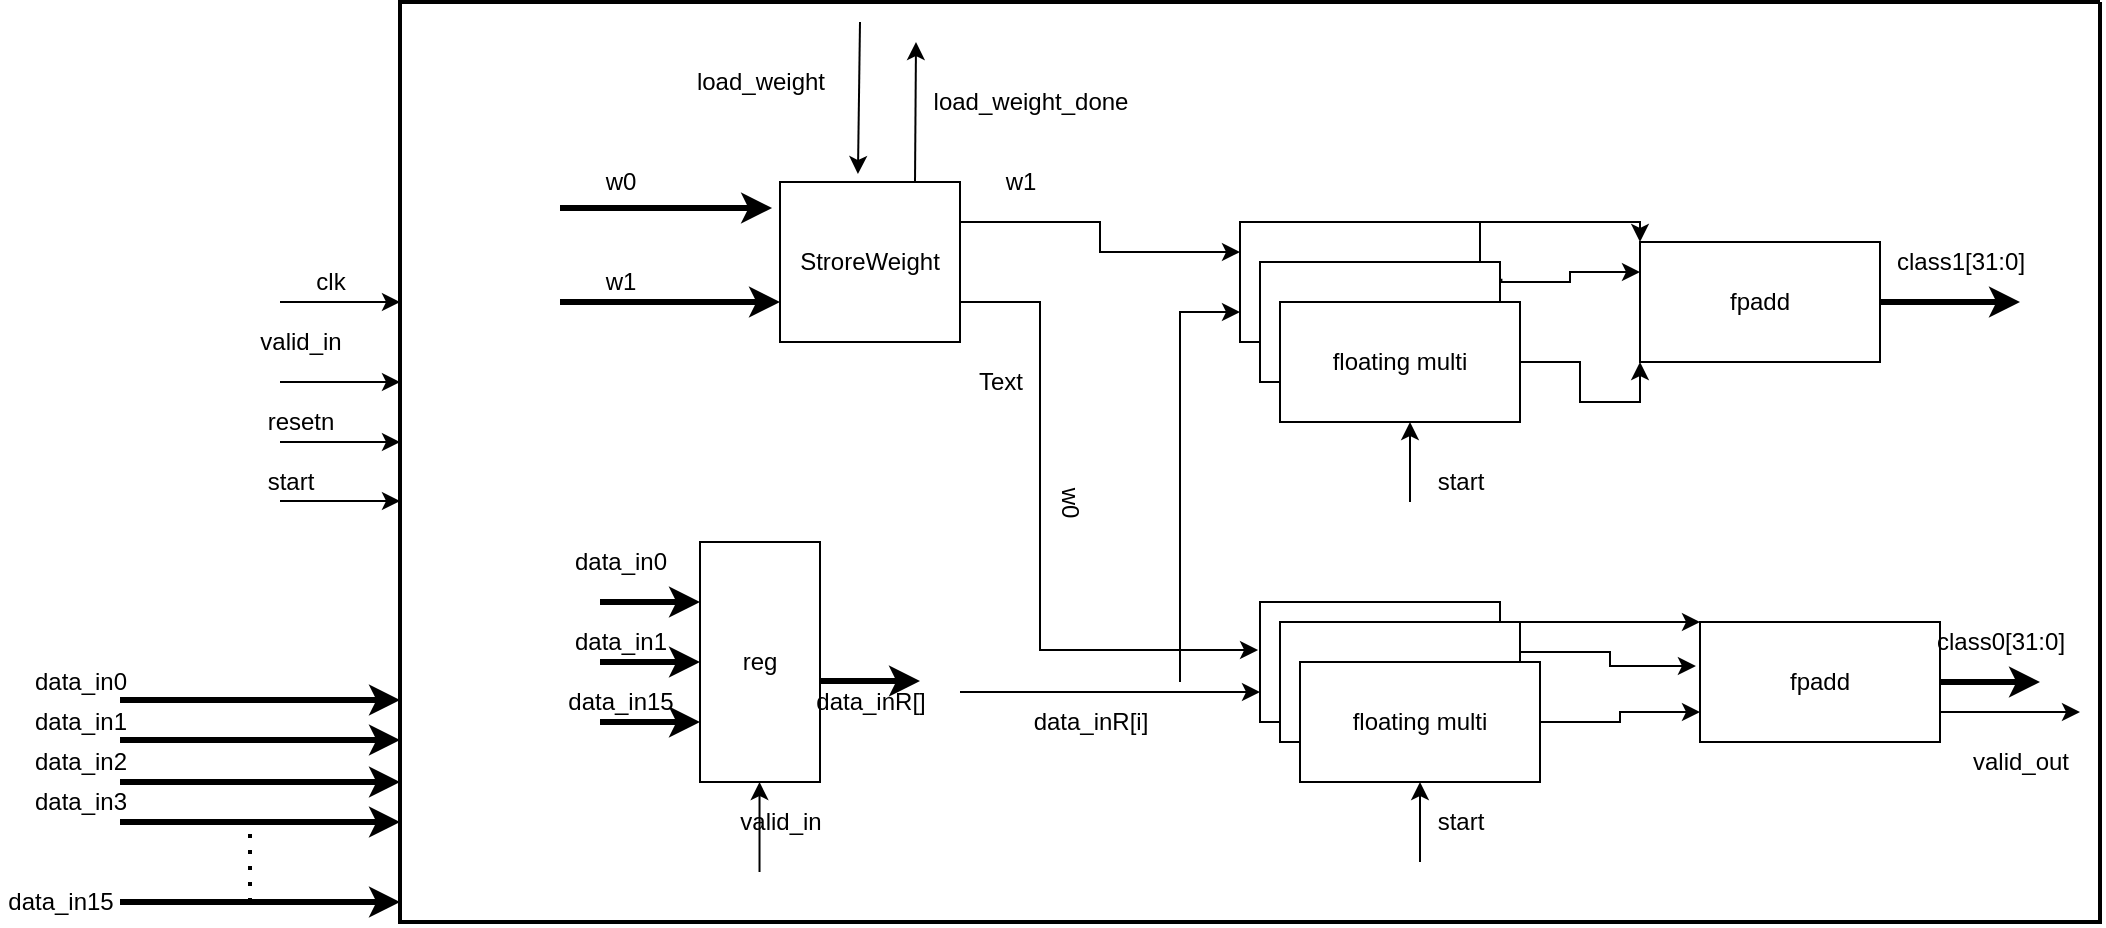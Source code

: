 <mxfile version="20.0.1" type="device"><diagram id="sKjZkaJroCZSpFqZaBKV" name="Page-1"><mxGraphModel dx="1375" dy="1364" grid="1" gridSize="10" guides="1" tooltips="1" connect="1" arrows="1" fold="1" page="1" pageScale="1" pageWidth="850" pageHeight="1100" math="0" shadow="0"><root><mxCell id="0"/><mxCell id="1" parent="0"/><mxCell id="O81hEgOEnYMPLG0WsyhO-16" style="edgeStyle=orthogonalEdgeStyle;rounded=0;orthogonalLoop=1;jettySize=auto;html=1;exitX=0.75;exitY=0;exitDx=0;exitDy=0;entryX=-0.008;entryY=0.4;entryDx=0;entryDy=0;entryPerimeter=0;" parent="1" source="O81hEgOEnYMPLG0WsyhO-1" target="O81hEgOEnYMPLG0WsyhO-10" edge="1"><mxGeometry relative="1" as="geometry"><Array as="points"><mxPoint x="340" y="100"/><mxPoint x="340" y="274"/></Array></mxGeometry></mxCell><mxCell id="O81hEgOEnYMPLG0WsyhO-18" style="edgeStyle=orthogonalEdgeStyle;rounded=0;orthogonalLoop=1;jettySize=auto;html=1;exitX=0.25;exitY=0;exitDx=0;exitDy=0;entryX=0;entryY=0.25;entryDx=0;entryDy=0;" parent="1" source="O81hEgOEnYMPLG0WsyhO-1" target="O81hEgOEnYMPLG0WsyhO-13" edge="1"><mxGeometry relative="1" as="geometry"/></mxCell><mxCell id="O81hEgOEnYMPLG0WsyhO-1" value="StroreWeight" style="rounded=0;whiteSpace=wrap;html=1;direction=south;" parent="1" vertex="1"><mxGeometry x="210" y="40" width="90" height="80" as="geometry"/></mxCell><mxCell id="O81hEgOEnYMPLG0WsyhO-3" value="" style="endArrow=classic;html=1;rounded=0;entryX=0.163;entryY=1.044;entryDx=0;entryDy=0;entryPerimeter=0;strokeWidth=3;" parent="1" target="O81hEgOEnYMPLG0WsyhO-1" edge="1"><mxGeometry width="50" height="50" relative="1" as="geometry"><mxPoint x="100" y="53" as="sourcePoint"/><mxPoint x="450" y="260" as="targetPoint"/></mxGeometry></mxCell><mxCell id="O81hEgOEnYMPLG0WsyhO-4" value="w0" style="text;html=1;align=center;verticalAlign=middle;resizable=0;points=[];autosize=1;strokeColor=none;fillColor=none;" parent="1" vertex="1"><mxGeometry x="115" y="30" width="30" height="20" as="geometry"/></mxCell><mxCell id="O81hEgOEnYMPLG0WsyhO-5" value="" style="endArrow=classic;html=1;rounded=0;entryX=0.75;entryY=1;entryDx=0;entryDy=0;strokeWidth=3;" parent="1" target="O81hEgOEnYMPLG0WsyhO-1" edge="1"><mxGeometry width="50" height="50" relative="1" as="geometry"><mxPoint x="100" y="100" as="sourcePoint"/><mxPoint x="450" y="260" as="targetPoint"/></mxGeometry></mxCell><mxCell id="O81hEgOEnYMPLG0WsyhO-6" value="w1" style="text;html=1;align=center;verticalAlign=middle;resizable=0;points=[];autosize=1;strokeColor=none;fillColor=none;" parent="1" vertex="1"><mxGeometry x="115" y="80" width="30" height="20" as="geometry"/></mxCell><mxCell id="O81hEgOEnYMPLG0WsyhO-8" value="" style="endArrow=classic;html=1;rounded=0;entryX=0.5;entryY=1;entryDx=0;entryDy=0;strokeWidth=3;" parent="1" edge="1"><mxGeometry width="50" height="50" relative="1" as="geometry"><mxPoint x="-120" y="299" as="sourcePoint"/><mxPoint x="20" y="299" as="targetPoint"/></mxGeometry></mxCell><mxCell id="O81hEgOEnYMPLG0WsyhO-30" style="edgeStyle=orthogonalEdgeStyle;rounded=0;orthogonalLoop=1;jettySize=auto;html=1;exitX=1;exitY=0;exitDx=0;exitDy=0;entryX=0;entryY=0;entryDx=0;entryDy=0;" parent="1" source="O81hEgOEnYMPLG0WsyhO-10" target="O81hEgOEnYMPLG0WsyhO-27" edge="1"><mxGeometry relative="1" as="geometry"><Array as="points"><mxPoint x="570" y="260"/></Array></mxGeometry></mxCell><mxCell id="O81hEgOEnYMPLG0WsyhO-10" value="" style="rounded=0;whiteSpace=wrap;html=1;" parent="1" vertex="1"><mxGeometry x="450" y="250" width="120" height="60" as="geometry"/></mxCell><mxCell id="O81hEgOEnYMPLG0WsyhO-33" style="edgeStyle=orthogonalEdgeStyle;rounded=0;orthogonalLoop=1;jettySize=auto;html=1;exitX=0.998;exitY=0.108;exitDx=0;exitDy=0;entryX=0;entryY=0;entryDx=0;entryDy=0;exitPerimeter=0;" parent="1" source="O81hEgOEnYMPLG0WsyhO-13" target="O81hEgOEnYMPLG0WsyhO-25" edge="1"><mxGeometry relative="1" as="geometry"><Array as="points"><mxPoint x="560" y="60"/><mxPoint x="640" y="60"/></Array></mxGeometry></mxCell><mxCell id="O81hEgOEnYMPLG0WsyhO-13" value="" style="whiteSpace=wrap;html=1;" parent="1" vertex="1"><mxGeometry x="440" y="60" width="120" height="60" as="geometry"/></mxCell><mxCell id="O81hEgOEnYMPLG0WsyhO-14" value="" style="endArrow=classic;html=1;rounded=0;exitX=0.563;exitY=0;exitDx=0;exitDy=0;entryX=0;entryY=0.75;entryDx=0;entryDy=0;exitPerimeter=0;" parent="1" target="O81hEgOEnYMPLG0WsyhO-10" edge="1"><mxGeometry width="50" height="50" relative="1" as="geometry"><mxPoint x="300" y="295.04" as="sourcePoint"/><mxPoint x="450" y="160" as="targetPoint"/></mxGeometry></mxCell><mxCell id="O81hEgOEnYMPLG0WsyhO-15" value="data_inR[i]" style="text;html=1;align=center;verticalAlign=middle;resizable=0;points=[];autosize=1;strokeColor=none;fillColor=none;" parent="1" vertex="1"><mxGeometry x="330" y="300" width="70" height="20" as="geometry"/></mxCell><mxCell id="O81hEgOEnYMPLG0WsyhO-17" value="w0" style="text;html=1;align=center;verticalAlign=middle;resizable=0;points=[];autosize=1;strokeColor=none;fillColor=none;rotation=90;" parent="1" vertex="1"><mxGeometry x="340" y="190" width="30" height="20" as="geometry"/></mxCell><mxCell id="O81hEgOEnYMPLG0WsyhO-19" value="w1" style="text;html=1;align=center;verticalAlign=middle;resizable=0;points=[];autosize=1;strokeColor=none;fillColor=none;" parent="1" vertex="1"><mxGeometry x="315" y="30" width="30" height="20" as="geometry"/></mxCell><mxCell id="O81hEgOEnYMPLG0WsyhO-20" value="" style="endArrow=classic;html=1;rounded=0;entryX=0;entryY=0.75;entryDx=0;entryDy=0;" parent="1" target="O81hEgOEnYMPLG0WsyhO-13" edge="1"><mxGeometry width="50" height="50" relative="1" as="geometry"><mxPoint x="410" y="290" as="sourcePoint"/><mxPoint x="450" y="160" as="targetPoint"/><Array as="points"><mxPoint x="410" y="105"/></Array></mxGeometry></mxCell><mxCell id="O81hEgOEnYMPLG0WsyhO-32" style="edgeStyle=orthogonalEdgeStyle;rounded=0;orthogonalLoop=1;jettySize=auto;html=1;exitX=1.006;exitY=0.14;exitDx=0;exitDy=0;entryX=0;entryY=0.25;entryDx=0;entryDy=0;exitPerimeter=0;" parent="1" source="O81hEgOEnYMPLG0WsyhO-21" target="O81hEgOEnYMPLG0WsyhO-25" edge="1"><mxGeometry relative="1" as="geometry"><Array as="points"><mxPoint x="571" y="90"/><mxPoint x="605" y="90"/><mxPoint x="605" y="85"/></Array></mxGeometry></mxCell><mxCell id="O81hEgOEnYMPLG0WsyhO-21" value="" style="rounded=0;whiteSpace=wrap;html=1;" parent="1" vertex="1"><mxGeometry x="450" y="80" width="120" height="60" as="geometry"/></mxCell><mxCell id="O81hEgOEnYMPLG0WsyhO-31" style="edgeStyle=orthogonalEdgeStyle;rounded=0;orthogonalLoop=1;jettySize=auto;html=1;exitX=1;exitY=0.5;exitDx=0;exitDy=0;entryX=0;entryY=1;entryDx=0;entryDy=0;" parent="1" source="O81hEgOEnYMPLG0WsyhO-22" target="O81hEgOEnYMPLG0WsyhO-25" edge="1"><mxGeometry relative="1" as="geometry"/></mxCell><mxCell id="O81hEgOEnYMPLG0WsyhO-22" value="floating multi" style="rounded=0;whiteSpace=wrap;html=1;" parent="1" vertex="1"><mxGeometry x="460" y="100" width="120" height="60" as="geometry"/></mxCell><mxCell id="O81hEgOEnYMPLG0WsyhO-29" style="edgeStyle=orthogonalEdgeStyle;rounded=0;orthogonalLoop=1;jettySize=auto;html=1;exitX=1;exitY=0.25;exitDx=0;exitDy=0;entryX=-0.017;entryY=0.367;entryDx=0;entryDy=0;entryPerimeter=0;" parent="1" source="O81hEgOEnYMPLG0WsyhO-23" target="O81hEgOEnYMPLG0WsyhO-27" edge="1"><mxGeometry relative="1" as="geometry"/></mxCell><mxCell id="O81hEgOEnYMPLG0WsyhO-23" value="" style="rounded=0;whiteSpace=wrap;html=1;" parent="1" vertex="1"><mxGeometry x="460" y="260" width="120" height="60" as="geometry"/></mxCell><mxCell id="O81hEgOEnYMPLG0WsyhO-28" style="edgeStyle=orthogonalEdgeStyle;rounded=0;orthogonalLoop=1;jettySize=auto;html=1;exitX=1;exitY=0.5;exitDx=0;exitDy=0;entryX=0;entryY=0.75;entryDx=0;entryDy=0;" parent="1" source="O81hEgOEnYMPLG0WsyhO-24" target="O81hEgOEnYMPLG0WsyhO-27" edge="1"><mxGeometry relative="1" as="geometry"/></mxCell><mxCell id="O81hEgOEnYMPLG0WsyhO-24" value="floating multi" style="rounded=0;whiteSpace=wrap;html=1;" parent="1" vertex="1"><mxGeometry x="470" y="280" width="120" height="60" as="geometry"/></mxCell><mxCell id="O81hEgOEnYMPLG0WsyhO-34" style="edgeStyle=orthogonalEdgeStyle;rounded=0;orthogonalLoop=1;jettySize=auto;html=1;exitX=1;exitY=0.5;exitDx=0;exitDy=0;strokeWidth=3;" parent="1" source="O81hEgOEnYMPLG0WsyhO-25" edge="1"><mxGeometry relative="1" as="geometry"><mxPoint x="830" y="100" as="targetPoint"/></mxGeometry></mxCell><mxCell id="O81hEgOEnYMPLG0WsyhO-25" value="fpadd" style="rounded=0;whiteSpace=wrap;html=1;" parent="1" vertex="1"><mxGeometry x="640" y="70" width="120" height="60" as="geometry"/></mxCell><mxCell id="O81hEgOEnYMPLG0WsyhO-36" style="edgeStyle=orthogonalEdgeStyle;rounded=0;orthogonalLoop=1;jettySize=auto;html=1;exitX=1;exitY=0.5;exitDx=0;exitDy=0;strokeWidth=3;" parent="1" source="O81hEgOEnYMPLG0WsyhO-27" edge="1"><mxGeometry relative="1" as="geometry"><mxPoint x="840" y="290" as="targetPoint"/></mxGeometry></mxCell><mxCell id="O81hEgOEnYMPLG0WsyhO-27" value="fpadd" style="rounded=0;whiteSpace=wrap;html=1;" parent="1" vertex="1"><mxGeometry x="670" y="260" width="120" height="60" as="geometry"/></mxCell><mxCell id="O81hEgOEnYMPLG0WsyhO-35" value="class1[31:0]" style="text;html=1;align=center;verticalAlign=middle;resizable=0;points=[];autosize=1;strokeColor=none;fillColor=none;" parent="1" vertex="1"><mxGeometry x="760" y="70" width="80" height="20" as="geometry"/></mxCell><mxCell id="O81hEgOEnYMPLG0WsyhO-38" value="class0[31:0]" style="text;html=1;align=center;verticalAlign=middle;resizable=0;points=[];autosize=1;strokeColor=none;fillColor=none;" parent="1" vertex="1"><mxGeometry x="780" y="260" width="80" height="20" as="geometry"/></mxCell><mxCell id="O81hEgOEnYMPLG0WsyhO-39" value="" style="endArrow=classic;html=1;rounded=0;entryX=-0.05;entryY=0.567;entryDx=0;entryDy=0;entryPerimeter=0;" parent="1" target="O81hEgOEnYMPLG0WsyhO-1" edge="1"><mxGeometry width="50" height="50" relative="1" as="geometry"><mxPoint x="250" y="-40" as="sourcePoint"/><mxPoint x="450" y="60" as="targetPoint"/></mxGeometry></mxCell><mxCell id="O81hEgOEnYMPLG0WsyhO-40" value="load_weight" style="text;html=1;align=center;verticalAlign=middle;resizable=0;points=[];autosize=1;strokeColor=none;fillColor=none;" parent="1" vertex="1"><mxGeometry x="160" y="-20" width="80" height="20" as="geometry"/></mxCell><mxCell id="O81hEgOEnYMPLG0WsyhO-41" value="" style="endArrow=classic;html=1;rounded=0;exitX=0;exitY=0.25;exitDx=0;exitDy=0;" parent="1" source="O81hEgOEnYMPLG0WsyhO-1" edge="1"><mxGeometry width="50" height="50" relative="1" as="geometry"><mxPoint x="400" y="110" as="sourcePoint"/><mxPoint x="278" y="-30" as="targetPoint"/></mxGeometry></mxCell><mxCell id="O81hEgOEnYMPLG0WsyhO-42" value="load_weight_done" style="text;html=1;align=center;verticalAlign=middle;resizable=0;points=[];autosize=1;strokeColor=none;fillColor=none;" parent="1" vertex="1"><mxGeometry x="280" y="-10" width="110" height="20" as="geometry"/></mxCell><mxCell id="TvvrdxcDOrdMMiam_92i-1" value="" style="endArrow=classic;html=1;rounded=0;exitX=1;exitY=0.75;exitDx=0;exitDy=0;" parent="1" edge="1" source="O81hEgOEnYMPLG0WsyhO-27"><mxGeometry width="50" height="50" relative="1" as="geometry"><mxPoint x="795" y="305" as="sourcePoint"/><mxPoint x="860" y="305" as="targetPoint"/></mxGeometry></mxCell><mxCell id="TvvrdxcDOrdMMiam_92i-2" value="valid_out" style="text;html=1;align=center;verticalAlign=middle;resizable=0;points=[];autosize=1;strokeColor=none;fillColor=none;" parent="1" vertex="1"><mxGeometry x="800" y="320" width="60" height="20" as="geometry"/></mxCell><mxCell id="TvvrdxcDOrdMMiam_92i-5" value="" style="endArrow=none;html=1;rounded=0;strokeWidth=2;" parent="1" edge="1"><mxGeometry width="50" height="50" relative="1" as="geometry"><mxPoint x="870" y="-50" as="sourcePoint"/><mxPoint x="870" y="-50" as="targetPoint"/><Array as="points"><mxPoint x="870" y="410"/><mxPoint x="20" y="410"/><mxPoint x="20" y="-50"/></Array></mxGeometry></mxCell><mxCell id="TvvrdxcDOrdMMiam_92i-6" value="" style="endArrow=classic;html=1;rounded=0;strokeWidth=1;" parent="1" edge="1"><mxGeometry width="50" height="50" relative="1" as="geometry"><mxPoint x="-40" y="100" as="sourcePoint"/><mxPoint x="20" y="100" as="targetPoint"/></mxGeometry></mxCell><mxCell id="TvvrdxcDOrdMMiam_92i-7" value="clk" style="text;html=1;align=center;verticalAlign=middle;resizable=0;points=[];autosize=1;strokeColor=none;fillColor=none;" parent="1" vertex="1"><mxGeometry x="-30" y="80" width="30" height="20" as="geometry"/></mxCell><mxCell id="TvvrdxcDOrdMMiam_92i-8" value="" style="endArrow=classic;html=1;rounded=0;strokeWidth=1;" parent="1" edge="1"><mxGeometry width="50" height="50" relative="1" as="geometry"><mxPoint x="-40" y="140" as="sourcePoint"/><mxPoint x="20" y="140" as="targetPoint"/></mxGeometry></mxCell><mxCell id="TvvrdxcDOrdMMiam_92i-9" value="valid_in" style="text;html=1;align=center;verticalAlign=middle;resizable=0;points=[];autosize=1;strokeColor=none;fillColor=none;" parent="1" vertex="1"><mxGeometry x="-60" y="110" width="60" height="20" as="geometry"/></mxCell><mxCell id="TvvrdxcDOrdMMiam_92i-10" value="" style="endArrow=classic;html=1;rounded=0;strokeWidth=1;" parent="1" edge="1"><mxGeometry width="50" height="50" relative="1" as="geometry"><mxPoint x="-40" y="170" as="sourcePoint"/><mxPoint x="20" y="170" as="targetPoint"/></mxGeometry></mxCell><mxCell id="TvvrdxcDOrdMMiam_92i-11" value="resetn" style="text;html=1;align=center;verticalAlign=middle;resizable=0;points=[];autosize=1;strokeColor=none;fillColor=none;" parent="1" vertex="1"><mxGeometry x="-55" y="150" width="50" height="20" as="geometry"/></mxCell><mxCell id="GIVYCC_1VmwbYyAuP857-1" value="" style="endArrow=classic;html=1;rounded=0;entryX=0.5;entryY=1;entryDx=0;entryDy=0;strokeWidth=3;" parent="1" edge="1"><mxGeometry width="50" height="50" relative="1" as="geometry"><mxPoint x="-120" y="319" as="sourcePoint"/><mxPoint x="20" y="319" as="targetPoint"/></mxGeometry></mxCell><mxCell id="GIVYCC_1VmwbYyAuP857-2" value="" style="endArrow=classic;html=1;rounded=0;entryX=0.5;entryY=1;entryDx=0;entryDy=0;strokeWidth=3;" parent="1" edge="1"><mxGeometry width="50" height="50" relative="1" as="geometry"><mxPoint x="-120" y="340" as="sourcePoint"/><mxPoint x="20" y="340" as="targetPoint"/></mxGeometry></mxCell><mxCell id="GIVYCC_1VmwbYyAuP857-3" value="" style="endArrow=classic;html=1;rounded=0;entryX=0.5;entryY=1;entryDx=0;entryDy=0;strokeWidth=3;" parent="1" edge="1"><mxGeometry width="50" height="50" relative="1" as="geometry"><mxPoint x="-120" y="360" as="sourcePoint"/><mxPoint x="20" y="360" as="targetPoint"/></mxGeometry></mxCell><mxCell id="GIVYCC_1VmwbYyAuP857-4" value="" style="endArrow=classic;html=1;rounded=0;entryX=0.5;entryY=1;entryDx=0;entryDy=0;strokeWidth=3;" parent="1" edge="1"><mxGeometry width="50" height="50" relative="1" as="geometry"><mxPoint x="-120" y="400" as="sourcePoint"/><mxPoint x="20" y="400" as="targetPoint"/></mxGeometry></mxCell><mxCell id="GIVYCC_1VmwbYyAuP857-5" value="" style="endArrow=none;dashed=1;html=1;dashPattern=1 3;strokeWidth=2;rounded=0;" parent="1" edge="1"><mxGeometry width="50" height="50" relative="1" as="geometry"><mxPoint x="-55" y="400" as="sourcePoint"/><mxPoint x="-55" y="360" as="targetPoint"/></mxGeometry></mxCell><mxCell id="GIVYCC_1VmwbYyAuP857-6" value="data_in0" style="text;html=1;align=center;verticalAlign=middle;resizable=0;points=[];autosize=1;strokeColor=none;fillColor=none;" parent="1" vertex="1"><mxGeometry x="-170" y="280" width="60" height="20" as="geometry"/></mxCell><mxCell id="GIVYCC_1VmwbYyAuP857-8" value="data_in1" style="text;html=1;align=center;verticalAlign=middle;resizable=0;points=[];autosize=1;strokeColor=none;fillColor=none;" parent="1" vertex="1"><mxGeometry x="-170" y="300" width="60" height="20" as="geometry"/></mxCell><mxCell id="GIVYCC_1VmwbYyAuP857-9" value="data_in2" style="text;html=1;align=center;verticalAlign=middle;resizable=0;points=[];autosize=1;strokeColor=none;fillColor=none;" parent="1" vertex="1"><mxGeometry x="-170" y="320" width="60" height="20" as="geometry"/></mxCell><mxCell id="GIVYCC_1VmwbYyAuP857-10" value="data_in15" style="text;html=1;align=center;verticalAlign=middle;resizable=0;points=[];autosize=1;strokeColor=none;fillColor=none;" parent="1" vertex="1"><mxGeometry x="-180" y="390" width="60" height="20" as="geometry"/></mxCell><mxCell id="GIVYCC_1VmwbYyAuP857-11" value="data_in3" style="text;html=1;align=center;verticalAlign=middle;resizable=0;points=[];autosize=1;strokeColor=none;fillColor=none;" parent="1" vertex="1"><mxGeometry x="-170" y="340" width="60" height="20" as="geometry"/></mxCell><mxCell id="WKxIAGnuPNQLXsgxYwkB-1" value="" style="endArrow=classic;html=1;rounded=0;strokeWidth=1;" edge="1" parent="1"><mxGeometry width="50" height="50" relative="1" as="geometry"><mxPoint x="-40" y="199.5" as="sourcePoint"/><mxPoint x="20" y="199.5" as="targetPoint"/></mxGeometry></mxCell><mxCell id="WKxIAGnuPNQLXsgxYwkB-2" value="start" style="text;html=1;align=center;verticalAlign=middle;resizable=0;points=[];autosize=1;strokeColor=none;fillColor=none;" vertex="1" parent="1"><mxGeometry x="-55" y="180" width="40" height="20" as="geometry"/></mxCell><mxCell id="WKxIAGnuPNQLXsgxYwkB-3" value="" style="endArrow=classic;html=1;rounded=0;" edge="1" parent="1"><mxGeometry width="50" height="50" relative="1" as="geometry"><mxPoint x="525" y="200" as="sourcePoint"/><mxPoint x="525" y="160" as="targetPoint"/></mxGeometry></mxCell><mxCell id="WKxIAGnuPNQLXsgxYwkB-4" value="start" style="text;html=1;align=center;verticalAlign=middle;resizable=0;points=[];autosize=1;strokeColor=none;fillColor=none;" vertex="1" parent="1"><mxGeometry x="530" y="180" width="40" height="20" as="geometry"/></mxCell><mxCell id="WKxIAGnuPNQLXsgxYwkB-6" value="" style="endArrow=classic;html=1;rounded=0;" edge="1" parent="1"><mxGeometry width="50" height="50" relative="1" as="geometry"><mxPoint x="530" y="380" as="sourcePoint"/><mxPoint x="530" y="340" as="targetPoint"/></mxGeometry></mxCell><mxCell id="WKxIAGnuPNQLXsgxYwkB-7" value="start" style="text;html=1;align=center;verticalAlign=middle;resizable=0;points=[];autosize=1;strokeColor=none;fillColor=none;" vertex="1" parent="1"><mxGeometry x="530" y="350" width="40" height="20" as="geometry"/></mxCell><mxCell id="WKxIAGnuPNQLXsgxYwkB-8" value="Text" style="text;html=1;align=center;verticalAlign=middle;resizable=0;points=[];autosize=1;strokeColor=none;fillColor=none;" vertex="1" parent="1"><mxGeometry x="300" y="130" width="40" height="20" as="geometry"/></mxCell><mxCell id="WKxIAGnuPNQLXsgxYwkB-9" value="reg" style="rounded=0;whiteSpace=wrap;html=1;direction=south;" vertex="1" parent="1"><mxGeometry x="170" y="220" width="60" height="120" as="geometry"/></mxCell><mxCell id="WKxIAGnuPNQLXsgxYwkB-10" value="" style="endArrow=classic;html=1;rounded=0;strokeWidth=3;" edge="1" parent="1"><mxGeometry width="50" height="50" relative="1" as="geometry"><mxPoint x="120" y="280" as="sourcePoint"/><mxPoint x="170" y="280" as="targetPoint"/></mxGeometry></mxCell><mxCell id="WKxIAGnuPNQLXsgxYwkB-11" value="" style="endArrow=classic;html=1;rounded=0;strokeWidth=3;" edge="1" parent="1"><mxGeometry width="50" height="50" relative="1" as="geometry"><mxPoint x="120" y="250" as="sourcePoint"/><mxPoint x="170" y="250" as="targetPoint"/></mxGeometry></mxCell><mxCell id="WKxIAGnuPNQLXsgxYwkB-12" value="" style="endArrow=classic;html=1;rounded=0;strokeWidth=3;" edge="1" parent="1"><mxGeometry width="50" height="50" relative="1" as="geometry"><mxPoint x="120" y="310" as="sourcePoint"/><mxPoint x="170" y="310" as="targetPoint"/></mxGeometry></mxCell><mxCell id="WKxIAGnuPNQLXsgxYwkB-13" value="data_in0" style="text;html=1;align=center;verticalAlign=middle;resizable=0;points=[];autosize=1;strokeColor=none;fillColor=none;" vertex="1" parent="1"><mxGeometry x="100" y="220" width="60" height="20" as="geometry"/></mxCell><mxCell id="WKxIAGnuPNQLXsgxYwkB-14" value="data_in1" style="text;html=1;align=center;verticalAlign=middle;resizable=0;points=[];autosize=1;strokeColor=none;fillColor=none;" vertex="1" parent="1"><mxGeometry x="100" y="260" width="60" height="20" as="geometry"/></mxCell><mxCell id="WKxIAGnuPNQLXsgxYwkB-15" value="data_in15" style="text;html=1;align=center;verticalAlign=middle;resizable=0;points=[];autosize=1;strokeColor=none;fillColor=none;" vertex="1" parent="1"><mxGeometry x="100" y="290" width="60" height="20" as="geometry"/></mxCell><mxCell id="WKxIAGnuPNQLXsgxYwkB-16" value="" style="endArrow=classic;html=1;rounded=0;strokeWidth=3;" edge="1" parent="1"><mxGeometry width="50" height="50" relative="1" as="geometry"><mxPoint x="230" y="289.52" as="sourcePoint"/><mxPoint x="280" y="289.52" as="targetPoint"/></mxGeometry></mxCell><mxCell id="WKxIAGnuPNQLXsgxYwkB-17" value="data_inR[]" style="text;html=1;align=center;verticalAlign=middle;resizable=0;points=[];autosize=1;strokeColor=none;fillColor=none;" vertex="1" parent="1"><mxGeometry x="220" y="290" width="70" height="20" as="geometry"/></mxCell><mxCell id="WKxIAGnuPNQLXsgxYwkB-18" value="" style="endArrow=classic;html=1;rounded=0;strokeWidth=1;" edge="1" parent="1"><mxGeometry width="50" height="50" relative="1" as="geometry"><mxPoint x="199.76" y="385" as="sourcePoint"/><mxPoint x="199.76" y="340" as="targetPoint"/></mxGeometry></mxCell><mxCell id="WKxIAGnuPNQLXsgxYwkB-19" value="valid_in" style="text;html=1;align=center;verticalAlign=middle;resizable=0;points=[];autosize=1;strokeColor=none;fillColor=none;" vertex="1" parent="1"><mxGeometry x="185" y="350" width="50" height="20" as="geometry"/></mxCell></root></mxGraphModel></diagram></mxfile>